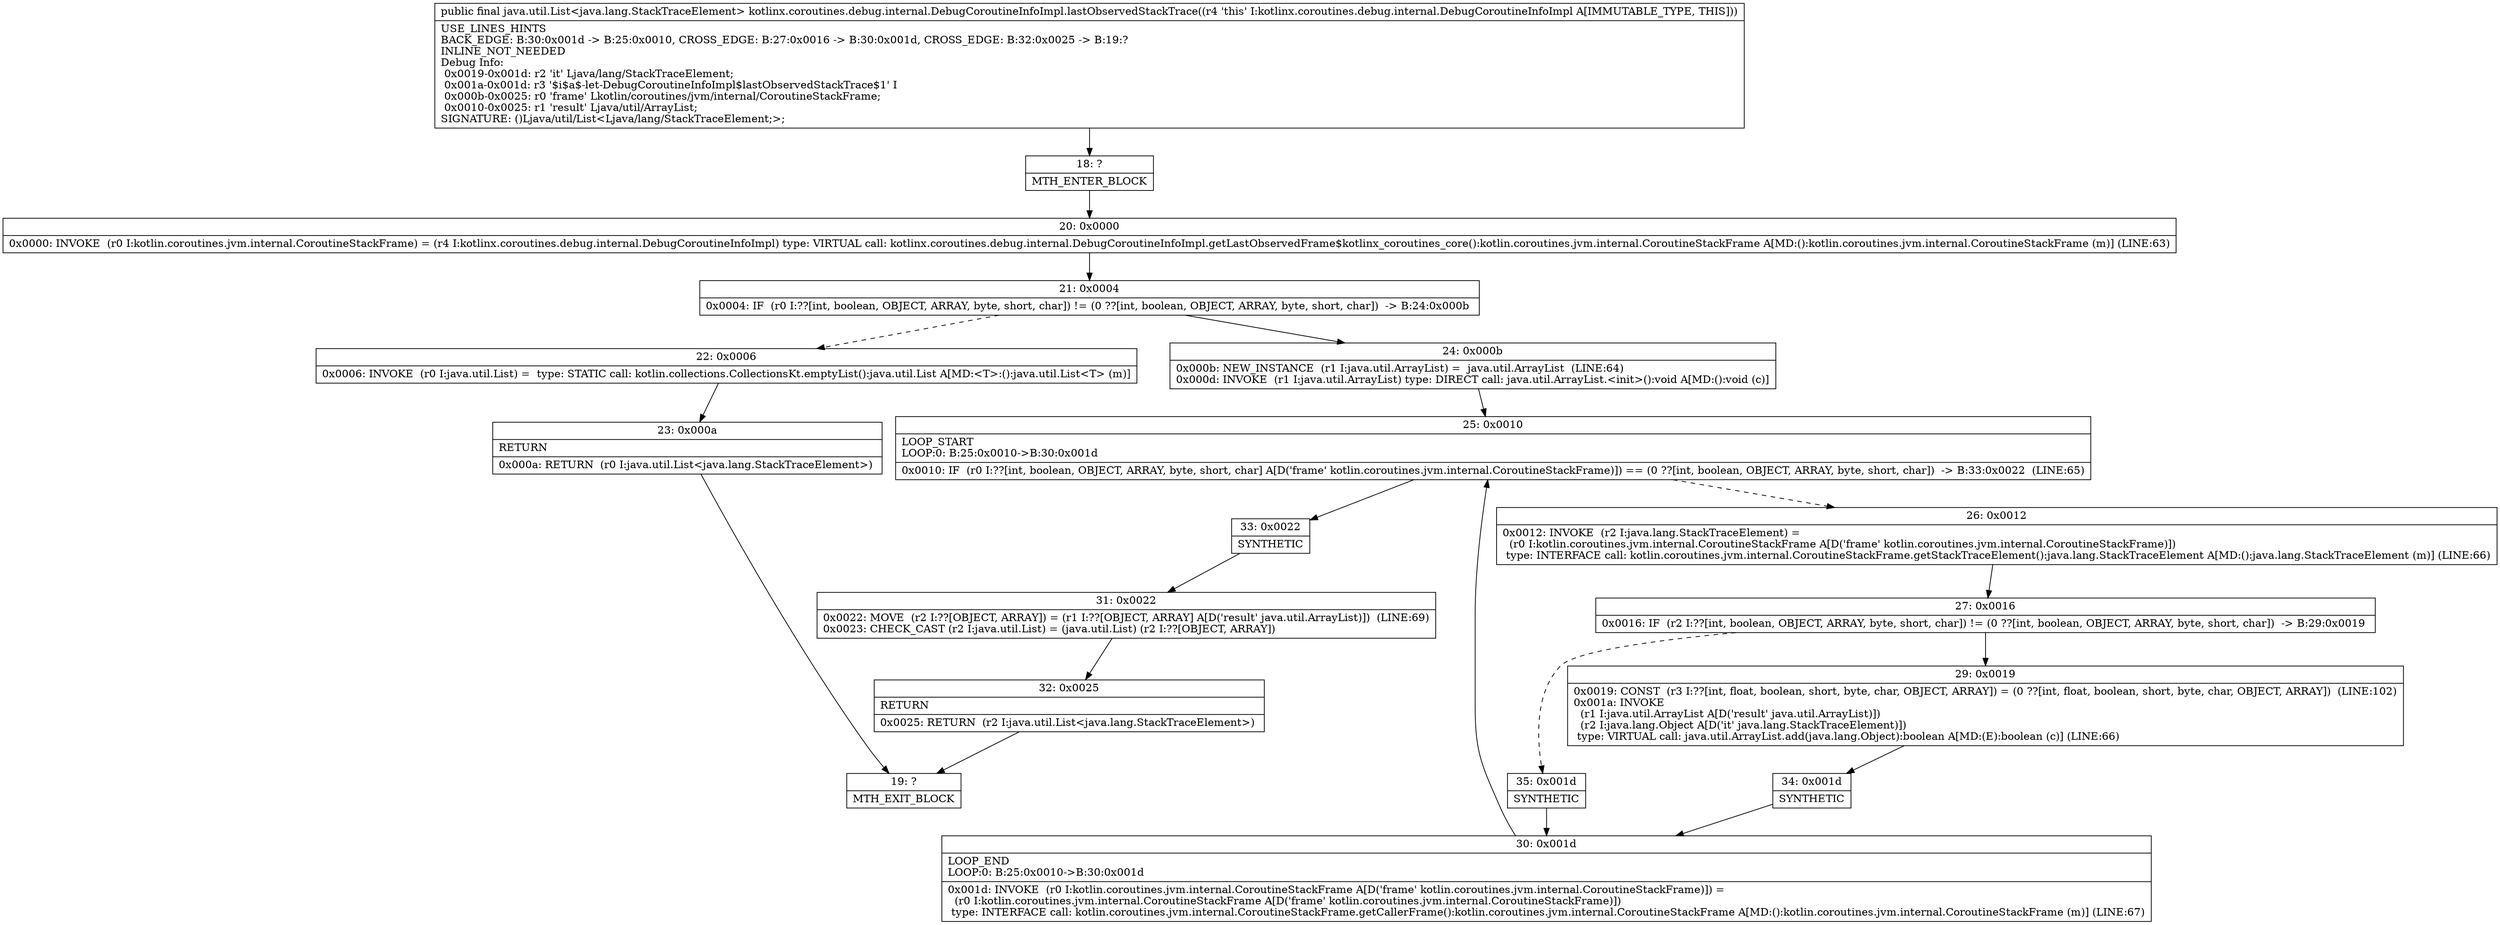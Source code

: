 digraph "CFG forkotlinx.coroutines.debug.internal.DebugCoroutineInfoImpl.lastObservedStackTrace()Ljava\/util\/List;" {
Node_18 [shape=record,label="{18\:\ ?|MTH_ENTER_BLOCK\l}"];
Node_20 [shape=record,label="{20\:\ 0x0000|0x0000: INVOKE  (r0 I:kotlin.coroutines.jvm.internal.CoroutineStackFrame) = (r4 I:kotlinx.coroutines.debug.internal.DebugCoroutineInfoImpl) type: VIRTUAL call: kotlinx.coroutines.debug.internal.DebugCoroutineInfoImpl.getLastObservedFrame$kotlinx_coroutines_core():kotlin.coroutines.jvm.internal.CoroutineStackFrame A[MD:():kotlin.coroutines.jvm.internal.CoroutineStackFrame (m)] (LINE:63)\l}"];
Node_21 [shape=record,label="{21\:\ 0x0004|0x0004: IF  (r0 I:??[int, boolean, OBJECT, ARRAY, byte, short, char]) != (0 ??[int, boolean, OBJECT, ARRAY, byte, short, char])  \-\> B:24:0x000b \l}"];
Node_22 [shape=record,label="{22\:\ 0x0006|0x0006: INVOKE  (r0 I:java.util.List) =  type: STATIC call: kotlin.collections.CollectionsKt.emptyList():java.util.List A[MD:\<T\>:():java.util.List\<T\> (m)]\l}"];
Node_23 [shape=record,label="{23\:\ 0x000a|RETURN\l|0x000a: RETURN  (r0 I:java.util.List\<java.lang.StackTraceElement\>) \l}"];
Node_19 [shape=record,label="{19\:\ ?|MTH_EXIT_BLOCK\l}"];
Node_24 [shape=record,label="{24\:\ 0x000b|0x000b: NEW_INSTANCE  (r1 I:java.util.ArrayList) =  java.util.ArrayList  (LINE:64)\l0x000d: INVOKE  (r1 I:java.util.ArrayList) type: DIRECT call: java.util.ArrayList.\<init\>():void A[MD:():void (c)]\l}"];
Node_25 [shape=record,label="{25\:\ 0x0010|LOOP_START\lLOOP:0: B:25:0x0010\-\>B:30:0x001d\l|0x0010: IF  (r0 I:??[int, boolean, OBJECT, ARRAY, byte, short, char] A[D('frame' kotlin.coroutines.jvm.internal.CoroutineStackFrame)]) == (0 ??[int, boolean, OBJECT, ARRAY, byte, short, char])  \-\> B:33:0x0022  (LINE:65)\l}"];
Node_26 [shape=record,label="{26\:\ 0x0012|0x0012: INVOKE  (r2 I:java.lang.StackTraceElement) = \l  (r0 I:kotlin.coroutines.jvm.internal.CoroutineStackFrame A[D('frame' kotlin.coroutines.jvm.internal.CoroutineStackFrame)])\l type: INTERFACE call: kotlin.coroutines.jvm.internal.CoroutineStackFrame.getStackTraceElement():java.lang.StackTraceElement A[MD:():java.lang.StackTraceElement (m)] (LINE:66)\l}"];
Node_27 [shape=record,label="{27\:\ 0x0016|0x0016: IF  (r2 I:??[int, boolean, OBJECT, ARRAY, byte, short, char]) != (0 ??[int, boolean, OBJECT, ARRAY, byte, short, char])  \-\> B:29:0x0019 \l}"];
Node_29 [shape=record,label="{29\:\ 0x0019|0x0019: CONST  (r3 I:??[int, float, boolean, short, byte, char, OBJECT, ARRAY]) = (0 ??[int, float, boolean, short, byte, char, OBJECT, ARRAY])  (LINE:102)\l0x001a: INVOKE  \l  (r1 I:java.util.ArrayList A[D('result' java.util.ArrayList)])\l  (r2 I:java.lang.Object A[D('it' java.lang.StackTraceElement)])\l type: VIRTUAL call: java.util.ArrayList.add(java.lang.Object):boolean A[MD:(E):boolean (c)] (LINE:66)\l}"];
Node_34 [shape=record,label="{34\:\ 0x001d|SYNTHETIC\l}"];
Node_30 [shape=record,label="{30\:\ 0x001d|LOOP_END\lLOOP:0: B:25:0x0010\-\>B:30:0x001d\l|0x001d: INVOKE  (r0 I:kotlin.coroutines.jvm.internal.CoroutineStackFrame A[D('frame' kotlin.coroutines.jvm.internal.CoroutineStackFrame)]) = \l  (r0 I:kotlin.coroutines.jvm.internal.CoroutineStackFrame A[D('frame' kotlin.coroutines.jvm.internal.CoroutineStackFrame)])\l type: INTERFACE call: kotlin.coroutines.jvm.internal.CoroutineStackFrame.getCallerFrame():kotlin.coroutines.jvm.internal.CoroutineStackFrame A[MD:():kotlin.coroutines.jvm.internal.CoroutineStackFrame (m)] (LINE:67)\l}"];
Node_35 [shape=record,label="{35\:\ 0x001d|SYNTHETIC\l}"];
Node_33 [shape=record,label="{33\:\ 0x0022|SYNTHETIC\l}"];
Node_31 [shape=record,label="{31\:\ 0x0022|0x0022: MOVE  (r2 I:??[OBJECT, ARRAY]) = (r1 I:??[OBJECT, ARRAY] A[D('result' java.util.ArrayList)])  (LINE:69)\l0x0023: CHECK_CAST (r2 I:java.util.List) = (java.util.List) (r2 I:??[OBJECT, ARRAY]) \l}"];
Node_32 [shape=record,label="{32\:\ 0x0025|RETURN\l|0x0025: RETURN  (r2 I:java.util.List\<java.lang.StackTraceElement\>) \l}"];
MethodNode[shape=record,label="{public final java.util.List\<java.lang.StackTraceElement\> kotlinx.coroutines.debug.internal.DebugCoroutineInfoImpl.lastObservedStackTrace((r4 'this' I:kotlinx.coroutines.debug.internal.DebugCoroutineInfoImpl A[IMMUTABLE_TYPE, THIS]))  | USE_LINES_HINTS\lBACK_EDGE: B:30:0x001d \-\> B:25:0x0010, CROSS_EDGE: B:27:0x0016 \-\> B:30:0x001d, CROSS_EDGE: B:32:0x0025 \-\> B:19:?\lINLINE_NOT_NEEDED\lDebug Info:\l  0x0019\-0x001d: r2 'it' Ljava\/lang\/StackTraceElement;\l  0x001a\-0x001d: r3 '$i$a$\-let\-DebugCoroutineInfoImpl$lastObservedStackTrace$1' I\l  0x000b\-0x0025: r0 'frame' Lkotlin\/coroutines\/jvm\/internal\/CoroutineStackFrame;\l  0x0010\-0x0025: r1 'result' Ljava\/util\/ArrayList;\lSIGNATURE: ()Ljava\/util\/List\<Ljava\/lang\/StackTraceElement;\>;\l}"];
MethodNode -> Node_18;Node_18 -> Node_20;
Node_20 -> Node_21;
Node_21 -> Node_22[style=dashed];
Node_21 -> Node_24;
Node_22 -> Node_23;
Node_23 -> Node_19;
Node_24 -> Node_25;
Node_25 -> Node_26[style=dashed];
Node_25 -> Node_33;
Node_26 -> Node_27;
Node_27 -> Node_29;
Node_27 -> Node_35[style=dashed];
Node_29 -> Node_34;
Node_34 -> Node_30;
Node_30 -> Node_25;
Node_35 -> Node_30;
Node_33 -> Node_31;
Node_31 -> Node_32;
Node_32 -> Node_19;
}

